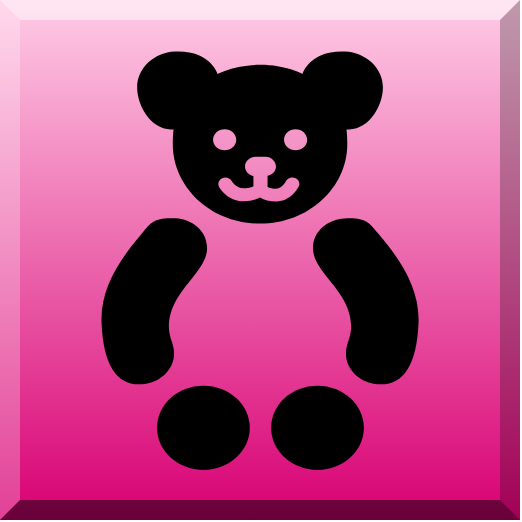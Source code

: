 <mxfile>
    <diagram id="4PQOECBpvDl6KpExRl-B" name="Page-1">
        <mxGraphModel dx="387" dy="536" grid="1" gridSize="10" guides="1" tooltips="1" connect="1" arrows="1" fold="1" page="1" pageScale="1" pageWidth="1600" pageHeight="900" math="0" shadow="0">
            <root>
                <mxCell id="0"/>
                <mxCell id="1" parent="0"/>
                <mxCell id="13" value="" style="labelPosition=center;verticalLabelPosition=middle;align=center;html=1;shape=mxgraph.basic.shaded_button;dx=10;fillColor=#FFCCE6;strokeColor=none;whiteSpace=wrap;labelBackgroundColor=default;fontColor=default;gradientColor=#D80073;" vertex="1" parent="1">
                    <mxGeometry x="40" y="190" width="260" height="260" as="geometry"/>
                </mxCell>
                <mxCell id="15" value="" style="shape=mxgraph.signs.animals.teddy_bear;html=1;pointerEvents=1;fillColor=#000000;strokeColor=none;verticalLabelPosition=bottom;verticalAlign=top;align=center;sketch=0;labelBackgroundColor=default;fontColor=default;" vertex="1" parent="1">
                    <mxGeometry x="90" y="215" width="160" height="210" as="geometry"/>
                </mxCell>
            </root>
        </mxGraphModel>
    </diagram>
</mxfile>